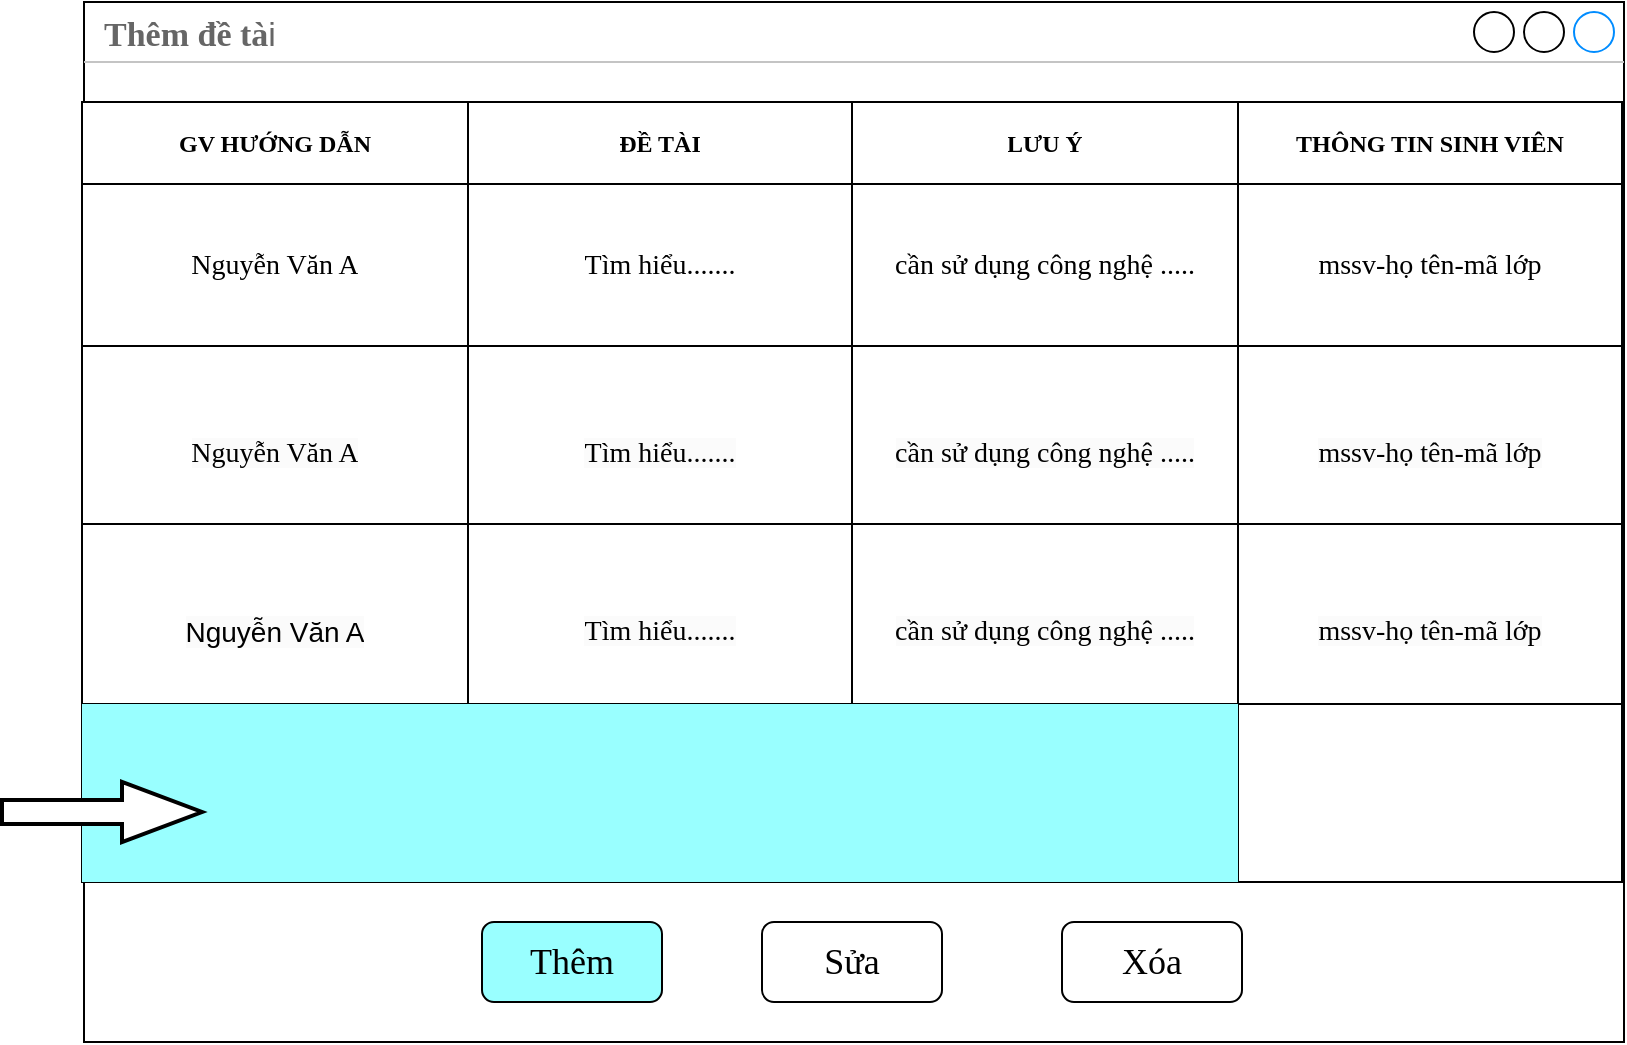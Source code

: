 <mxfile>
    <diagram name="Trang-1" id="mXl0iFtweLTwFif1j9I2">
        <mxGraphModel dx="1573" dy="563" grid="1" gridSize="10" guides="1" tooltips="1" connect="1" arrows="1" fold="1" page="1" pageScale="1" pageWidth="827" pageHeight="1169" math="0" shadow="0">
            <root>
                <mxCell id="0"/>
                <mxCell id="1" parent="0"/>
                <mxCell id="yWErit2ofoWWQuObFi4w-1" value="Window Title" style="strokeWidth=1;shadow=0;dashed=0;align=center;html=1;shape=mxgraph.mockup.containers.window;align=left;verticalAlign=top;spacingLeft=8;strokeColor2=#008cff;strokeColor3=#c4c4c4;fontColor=#666666;mainText=;fontSize=17;labelBackgroundColor=none;whiteSpace=wrap;" parent="1" vertex="1">
                    <mxGeometry x="140" y="90" width="550" height="380" as="geometry"/>
                </mxCell>
                <mxCell id="yWErit2ofoWWQuObFi4w-2" value="&lt;b&gt;&lt;font face=&quot;Times New Roman&quot;&gt;Thêm đề tà&lt;/font&gt;&lt;/b&gt;i" style="strokeWidth=1;shadow=0;dashed=0;align=center;html=1;shape=mxgraph.mockup.containers.window;align=left;verticalAlign=top;spacingLeft=8;strokeColor2=#008cff;strokeColor3=#c4c4c4;fontColor=#666666;mainText=;fontSize=17;labelBackgroundColor=none;whiteSpace=wrap;" parent="1" vertex="1">
                    <mxGeometry x="31" y="30" width="770" height="520" as="geometry"/>
                </mxCell>
                <mxCell id="yWErit2ofoWWQuObFi4w-3" value="" style="shape=table;startSize=0;container=1;collapsible=0;childLayout=tableLayout;" parent="1" vertex="1">
                    <mxGeometry x="30" y="80" width="770" height="390" as="geometry"/>
                </mxCell>
                <mxCell id="yWErit2ofoWWQuObFi4w-4" value="" style="shape=tableRow;horizontal=0;startSize=0;swimlaneHead=0;swimlaneBody=0;strokeColor=inherit;top=0;left=0;bottom=0;right=0;collapsible=0;dropTarget=0;fillColor=none;points=[[0,0.5],[1,0.5]];portConstraint=eastwest;" parent="yWErit2ofoWWQuObFi4w-3" vertex="1">
                    <mxGeometry width="770" height="41" as="geometry"/>
                </mxCell>
                <mxCell id="yWErit2ofoWWQuObFi4w-5" value="&lt;b&gt;&lt;font face=&quot;Times New Roman&quot;&gt;GV HƯỚNG DẪN&lt;/font&gt;&lt;/b&gt;" style="shape=partialRectangle;html=1;whiteSpace=wrap;connectable=0;strokeColor=inherit;overflow=hidden;fillColor=none;top=0;left=0;bottom=0;right=0;pointerEvents=1;" parent="yWErit2ofoWWQuObFi4w-4" vertex="1">
                    <mxGeometry width="193" height="41" as="geometry">
                        <mxRectangle width="193" height="41" as="alternateBounds"/>
                    </mxGeometry>
                </mxCell>
                <mxCell id="yWErit2ofoWWQuObFi4w-6" value="&lt;b&gt;&lt;font face=&quot;Times New Roman&quot;&gt;ĐỀ TÀI&lt;/font&gt;&lt;/b&gt;" style="shape=partialRectangle;html=1;whiteSpace=wrap;connectable=0;strokeColor=inherit;overflow=hidden;fillColor=none;top=0;left=0;bottom=0;right=0;pointerEvents=1;" parent="yWErit2ofoWWQuObFi4w-4" vertex="1">
                    <mxGeometry x="193" width="192" height="41" as="geometry">
                        <mxRectangle width="192" height="41" as="alternateBounds"/>
                    </mxGeometry>
                </mxCell>
                <mxCell id="yWErit2ofoWWQuObFi4w-7" value="&lt;b&gt;&lt;font face=&quot;Times New Roman&quot;&gt;LƯU Ý&lt;/font&gt;&lt;/b&gt;" style="shape=partialRectangle;html=1;whiteSpace=wrap;connectable=0;strokeColor=inherit;overflow=hidden;fillColor=none;top=0;left=0;bottom=0;right=0;pointerEvents=1;" parent="yWErit2ofoWWQuObFi4w-4" vertex="1">
                    <mxGeometry x="385" width="193" height="41" as="geometry">
                        <mxRectangle width="193" height="41" as="alternateBounds"/>
                    </mxGeometry>
                </mxCell>
                <mxCell id="yWErit2ofoWWQuObFi4w-8" value="&lt;b&gt;&lt;font face=&quot;Times New Roman&quot;&gt;THÔNG TIN SINH VIÊN&lt;/font&gt;&lt;/b&gt;" style="shape=partialRectangle;html=1;whiteSpace=wrap;connectable=0;strokeColor=inherit;overflow=hidden;fillColor=none;top=0;left=0;bottom=0;right=0;pointerEvents=1;" parent="yWErit2ofoWWQuObFi4w-4" vertex="1">
                    <mxGeometry x="578" width="192" height="41" as="geometry">
                        <mxRectangle width="192" height="41" as="alternateBounds"/>
                    </mxGeometry>
                </mxCell>
                <mxCell id="yWErit2ofoWWQuObFi4w-34" style="shape=tableRow;horizontal=0;startSize=0;swimlaneHead=0;swimlaneBody=0;strokeColor=inherit;top=0;left=0;bottom=0;right=0;collapsible=0;dropTarget=0;fillColor=none;points=[[0,0.5],[1,0.5]];portConstraint=eastwest;" parent="yWErit2ofoWWQuObFi4w-3" vertex="1">
                    <mxGeometry y="41" width="770" height="81" as="geometry"/>
                </mxCell>
                <mxCell id="yWErit2ofoWWQuObFi4w-35" value="&lt;font style=&quot;font-size: 14px;&quot; face=&quot;Times New Roman&quot;&gt;Nguyễn Văn A&lt;/font&gt;" style="shape=partialRectangle;html=1;whiteSpace=wrap;connectable=0;strokeColor=inherit;overflow=hidden;fillColor=none;top=0;left=0;bottom=0;right=0;pointerEvents=1;" parent="yWErit2ofoWWQuObFi4w-34" vertex="1">
                    <mxGeometry width="193" height="81" as="geometry">
                        <mxRectangle width="193" height="81" as="alternateBounds"/>
                    </mxGeometry>
                </mxCell>
                <mxCell id="yWErit2ofoWWQuObFi4w-36" value="&lt;font face=&quot;Times New Roman&quot; style=&quot;font-size: 14px;&quot;&gt;Tìm hiểu.......&lt;/font&gt;" style="shape=partialRectangle;html=1;whiteSpace=wrap;connectable=0;strokeColor=inherit;overflow=hidden;fillColor=none;top=0;left=0;bottom=0;right=0;pointerEvents=1;" parent="yWErit2ofoWWQuObFi4w-34" vertex="1">
                    <mxGeometry x="193" width="192" height="81" as="geometry">
                        <mxRectangle width="192" height="81" as="alternateBounds"/>
                    </mxGeometry>
                </mxCell>
                <mxCell id="yWErit2ofoWWQuObFi4w-37" value="&lt;font face=&quot;Times New Roman&quot; style=&quot;font-size: 14px;&quot;&gt;cần sử dụng công nghệ .....&lt;/font&gt;" style="shape=partialRectangle;html=1;whiteSpace=wrap;connectable=0;strokeColor=inherit;overflow=hidden;fillColor=none;top=0;left=0;bottom=0;right=0;pointerEvents=1;" parent="yWErit2ofoWWQuObFi4w-34" vertex="1">
                    <mxGeometry x="385" width="193" height="81" as="geometry">
                        <mxRectangle width="193" height="81" as="alternateBounds"/>
                    </mxGeometry>
                </mxCell>
                <mxCell id="yWErit2ofoWWQuObFi4w-38" value="&lt;font face=&quot;Times New Roman&quot; style=&quot;font-size: 14px;&quot;&gt;mssv-họ tên-mã lớp&lt;/font&gt;" style="shape=partialRectangle;html=1;whiteSpace=wrap;connectable=0;strokeColor=inherit;overflow=hidden;fillColor=none;top=0;left=0;bottom=0;right=0;pointerEvents=1;" parent="yWErit2ofoWWQuObFi4w-34" vertex="1">
                    <mxGeometry x="578" width="192" height="81" as="geometry">
                        <mxRectangle width="192" height="81" as="alternateBounds"/>
                    </mxGeometry>
                </mxCell>
                <mxCell id="yWErit2ofoWWQuObFi4w-10" value="" style="shape=tableRow;horizontal=0;startSize=0;swimlaneHead=0;swimlaneBody=0;strokeColor=inherit;top=0;left=0;bottom=0;right=0;collapsible=0;dropTarget=0;fillColor=none;points=[[0,0.5],[1,0.5]];portConstraint=eastwest;" parent="yWErit2ofoWWQuObFi4w-3" vertex="1">
                    <mxGeometry y="122" width="770" height="89" as="geometry"/>
                </mxCell>
                <mxCell id="yWErit2ofoWWQuObFi4w-11" value="&lt;font face=&quot;Times New Roman&quot; style=&quot;font-size: 14px;&quot;&gt;&lt;br&gt;&lt;span style=&quot;color: rgb(0, 0, 0); font-style: normal; font-variant-ligatures: normal; font-variant-caps: normal; font-weight: 400; letter-spacing: normal; orphans: 2; text-align: center; text-indent: 0px; text-transform: none; widows: 2; word-spacing: 0px; -webkit-text-stroke-width: 0px; background-color: rgb(251, 251, 251); text-decoration-thickness: initial; text-decoration-style: initial; text-decoration-color: initial; float: none; display: inline !important;&quot;&gt;Nguyễn Văn A&lt;/span&gt;&lt;br&gt;&lt;/font&gt;" style="shape=partialRectangle;html=1;whiteSpace=wrap;connectable=0;strokeColor=inherit;overflow=hidden;fillColor=none;top=0;left=0;bottom=0;right=0;pointerEvents=1;" parent="yWErit2ofoWWQuObFi4w-10" vertex="1">
                    <mxGeometry width="193" height="89" as="geometry">
                        <mxRectangle width="193" height="89" as="alternateBounds"/>
                    </mxGeometry>
                </mxCell>
                <mxCell id="yWErit2ofoWWQuObFi4w-12" value="&lt;font face=&quot;Times New Roman&quot; style=&quot;font-size: 14px;&quot;&gt;&lt;br&gt;&lt;span style=&quot;color: rgb(0, 0, 0); font-style: normal; font-variant-ligatures: normal; font-variant-caps: normal; font-weight: 400; letter-spacing: normal; orphans: 2; text-align: center; text-indent: 0px; text-transform: none; widows: 2; word-spacing: 0px; -webkit-text-stroke-width: 0px; background-color: rgb(251, 251, 251); text-decoration-thickness: initial; text-decoration-style: initial; text-decoration-color: initial; float: none; display: inline !important;&quot;&gt;Tìm hiểu.......&lt;/span&gt;&lt;br&gt;&lt;/font&gt;" style="shape=partialRectangle;html=1;whiteSpace=wrap;connectable=0;strokeColor=inherit;overflow=hidden;fillColor=none;top=0;left=0;bottom=0;right=0;pointerEvents=1;" parent="yWErit2ofoWWQuObFi4w-10" vertex="1">
                    <mxGeometry x="193" width="192" height="89" as="geometry">
                        <mxRectangle width="192" height="89" as="alternateBounds"/>
                    </mxGeometry>
                </mxCell>
                <mxCell id="yWErit2ofoWWQuObFi4w-13" value="&lt;font face=&quot;Times New Roman&quot; style=&quot;font-size: 14px;&quot;&gt;&lt;br&gt;&lt;span style=&quot;color: rgb(0, 0, 0); font-style: normal; font-variant-ligatures: normal; font-variant-caps: normal; font-weight: 400; letter-spacing: normal; orphans: 2; text-align: center; text-indent: 0px; text-transform: none; widows: 2; word-spacing: 0px; -webkit-text-stroke-width: 0px; background-color: rgb(251, 251, 251); text-decoration-thickness: initial; text-decoration-style: initial; text-decoration-color: initial; float: none; display: inline !important;&quot;&gt;cần sử dụng công nghệ .....&lt;/span&gt;&lt;br&gt;&lt;/font&gt;" style="shape=partialRectangle;html=1;whiteSpace=wrap;connectable=0;strokeColor=inherit;overflow=hidden;fillColor=none;top=0;left=0;bottom=0;right=0;pointerEvents=1;" parent="yWErit2ofoWWQuObFi4w-10" vertex="1">
                    <mxGeometry x="385" width="193" height="89" as="geometry">
                        <mxRectangle width="193" height="89" as="alternateBounds"/>
                    </mxGeometry>
                </mxCell>
                <mxCell id="yWErit2ofoWWQuObFi4w-14" value="&lt;font face=&quot;Times New Roman&quot; style=&quot;font-size: 14px;&quot;&gt;&lt;br&gt;&lt;span style=&quot;color: rgb(0, 0, 0); font-style: normal; font-variant-ligatures: normal; font-variant-caps: normal; font-weight: 400; letter-spacing: normal; orphans: 2; text-align: center; text-indent: 0px; text-transform: none; widows: 2; word-spacing: 0px; -webkit-text-stroke-width: 0px; background-color: rgb(251, 251, 251); text-decoration-thickness: initial; text-decoration-style: initial; text-decoration-color: initial; float: none; display: inline !important;&quot;&gt;mssv-họ tên-mã lớp&lt;/span&gt;&lt;br&gt;&lt;/font&gt;" style="shape=partialRectangle;html=1;whiteSpace=wrap;connectable=0;strokeColor=inherit;overflow=hidden;fillColor=none;top=0;left=0;bottom=0;right=0;pointerEvents=1;" parent="yWErit2ofoWWQuObFi4w-10" vertex="1">
                    <mxGeometry x="578" width="192" height="89" as="geometry">
                        <mxRectangle width="192" height="89" as="alternateBounds"/>
                    </mxGeometry>
                </mxCell>
                <mxCell id="yWErit2ofoWWQuObFi4w-16" value="" style="shape=tableRow;horizontal=0;startSize=0;swimlaneHead=0;swimlaneBody=0;strokeColor=inherit;top=0;left=0;bottom=0;right=0;collapsible=0;dropTarget=0;fillColor=none;points=[[0,0.5],[1,0.5]];portConstraint=eastwest;" parent="yWErit2ofoWWQuObFi4w-3" vertex="1">
                    <mxGeometry y="211" width="770" height="90" as="geometry"/>
                </mxCell>
                <mxCell id="yWErit2ofoWWQuObFi4w-17" value="&lt;font style=&quot;font-size: 14px;&quot;&gt;&lt;br&gt;&lt;span style=&quot;color: rgb(0, 0, 0); font-family: Helvetica; font-style: normal; font-variant-ligatures: normal; font-variant-caps: normal; font-weight: 400; letter-spacing: normal; orphans: 2; text-align: center; text-indent: 0px; text-transform: none; widows: 2; word-spacing: 0px; -webkit-text-stroke-width: 0px; background-color: rgb(251, 251, 251); text-decoration-thickness: initial; text-decoration-style: initial; text-decoration-color: initial; float: none; display: inline !important;&quot;&gt;Nguyễn Văn A&lt;/span&gt;&lt;br&gt;&lt;/font&gt;" style="shape=partialRectangle;html=1;whiteSpace=wrap;connectable=0;strokeColor=inherit;overflow=hidden;fillColor=none;top=0;left=0;bottom=0;right=0;pointerEvents=1;" parent="yWErit2ofoWWQuObFi4w-16" vertex="1">
                    <mxGeometry width="193" height="90" as="geometry">
                        <mxRectangle width="193" height="90" as="alternateBounds"/>
                    </mxGeometry>
                </mxCell>
                <mxCell id="yWErit2ofoWWQuObFi4w-18" value="&lt;font face=&quot;Times New Roman&quot; style=&quot;font-size: 14px;&quot;&gt;&lt;br&gt;&lt;br style=&quot;border-color: var(--border-color); color: rgb(0, 0, 0); font-style: normal; font-variant-ligatures: normal; font-variant-caps: normal; font-weight: 400; letter-spacing: normal; orphans: 2; text-align: center; text-indent: 0px; text-transform: none; widows: 2; word-spacing: 0px; -webkit-text-stroke-width: 0px; background-color: rgb(251, 251, 251); text-decoration-thickness: initial; text-decoration-style: initial; text-decoration-color: initial;&quot;&gt;&lt;span style=&quot;border-color: var(--border-color); color: rgb(0, 0, 0); font-style: normal; font-variant-ligatures: normal; font-variant-caps: normal; font-weight: 400; letter-spacing: normal; orphans: 2; text-align: center; text-indent: 0px; text-transform: none; widows: 2; word-spacing: 0px; -webkit-text-stroke-width: 0px; text-decoration-thickness: initial; text-decoration-style: initial; text-decoration-color: initial; background-color: rgb(251, 251, 251); float: none; display: inline !important;&quot;&gt;Tìm hiểu.......&lt;/span&gt;&lt;br style=&quot;border-color: var(--border-color); color: rgb(0, 0, 0); font-style: normal; font-variant-ligatures: normal; font-variant-caps: normal; font-weight: 400; letter-spacing: normal; orphans: 2; text-align: center; text-indent: 0px; text-transform: none; widows: 2; word-spacing: 0px; -webkit-text-stroke-width: 0px; background-color: rgb(251, 251, 251); text-decoration-thickness: initial; text-decoration-style: initial; text-decoration-color: initial;&quot;&gt;&lt;br&gt;&lt;/font&gt;" style="shape=partialRectangle;html=1;whiteSpace=wrap;connectable=0;strokeColor=inherit;overflow=hidden;fillColor=none;top=0;left=0;bottom=0;right=0;pointerEvents=1;" parent="yWErit2ofoWWQuObFi4w-16" vertex="1">
                    <mxGeometry x="193" width="192" height="90" as="geometry">
                        <mxRectangle width="192" height="90" as="alternateBounds"/>
                    </mxGeometry>
                </mxCell>
                <mxCell id="yWErit2ofoWWQuObFi4w-19" value="&lt;font face=&quot;Times New Roman&quot; style=&quot;font-size: 14px;&quot;&gt;&lt;br&gt;&lt;span style=&quot;color: rgb(0, 0, 0); font-style: normal; font-variant-ligatures: normal; font-variant-caps: normal; font-weight: 400; letter-spacing: normal; orphans: 2; text-align: center; text-indent: 0px; text-transform: none; widows: 2; word-spacing: 0px; -webkit-text-stroke-width: 0px; background-color: rgb(251, 251, 251); text-decoration-thickness: initial; text-decoration-style: initial; text-decoration-color: initial; float: none; display: inline !important;&quot;&gt;cần sử dụng công nghệ .....&lt;/span&gt;&lt;br&gt;&lt;/font&gt;" style="shape=partialRectangle;html=1;whiteSpace=wrap;connectable=0;strokeColor=inherit;overflow=hidden;fillColor=none;top=0;left=0;bottom=0;right=0;pointerEvents=1;" parent="yWErit2ofoWWQuObFi4w-16" vertex="1">
                    <mxGeometry x="385" width="193" height="90" as="geometry">
                        <mxRectangle width="193" height="90" as="alternateBounds"/>
                    </mxGeometry>
                </mxCell>
                <mxCell id="yWErit2ofoWWQuObFi4w-20" value="&lt;font face=&quot;Times New Roman&quot; style=&quot;font-size: 14px;&quot;&gt;&lt;br&gt;&lt;span style=&quot;color: rgb(0, 0, 0); font-style: normal; font-variant-ligatures: normal; font-variant-caps: normal; font-weight: 400; letter-spacing: normal; orphans: 2; text-align: center; text-indent: 0px; text-transform: none; widows: 2; word-spacing: 0px; -webkit-text-stroke-width: 0px; background-color: rgb(251, 251, 251); text-decoration-thickness: initial; text-decoration-style: initial; text-decoration-color: initial; float: none; display: inline !important;&quot;&gt;mssv-họ tên-mã lớp&lt;/span&gt;&lt;br&gt;&lt;/font&gt;" style="shape=partialRectangle;html=1;whiteSpace=wrap;connectable=0;strokeColor=inherit;overflow=hidden;fillColor=none;top=0;left=0;bottom=0;right=0;pointerEvents=1;" parent="yWErit2ofoWWQuObFi4w-16" vertex="1">
                    <mxGeometry x="578" width="192" height="90" as="geometry">
                        <mxRectangle width="192" height="90" as="alternateBounds"/>
                    </mxGeometry>
                </mxCell>
                <mxCell id="yWErit2ofoWWQuObFi4w-22" value="" style="shape=tableRow;horizontal=0;startSize=0;swimlaneHead=0;swimlaneBody=0;strokeColor=inherit;top=0;left=0;bottom=0;right=0;collapsible=0;dropTarget=0;fillColor=none;points=[[0,0.5],[1,0.5]];portConstraint=eastwest;" parent="yWErit2ofoWWQuObFi4w-3" vertex="1">
                    <mxGeometry y="301" width="770" height="89" as="geometry"/>
                </mxCell>
                <mxCell id="yWErit2ofoWWQuObFi4w-23" value="" style="shape=partialRectangle;html=1;whiteSpace=wrap;connectable=0;strokeColor=inherit;overflow=hidden;fillColor=#99FFFF;top=0;left=0;bottom=0;right=0;pointerEvents=1;" parent="yWErit2ofoWWQuObFi4w-22" vertex="1">
                    <mxGeometry width="193" height="89" as="geometry">
                        <mxRectangle width="193" height="89" as="alternateBounds"/>
                    </mxGeometry>
                </mxCell>
                <mxCell id="yWErit2ofoWWQuObFi4w-24" value="" style="shape=partialRectangle;html=1;whiteSpace=wrap;connectable=0;strokeColor=inherit;overflow=hidden;fillColor=#99FFFF;top=0;left=0;bottom=0;right=0;pointerEvents=1;" parent="yWErit2ofoWWQuObFi4w-22" vertex="1">
                    <mxGeometry x="193" width="192" height="89" as="geometry">
                        <mxRectangle width="192" height="89" as="alternateBounds"/>
                    </mxGeometry>
                </mxCell>
                <mxCell id="yWErit2ofoWWQuObFi4w-25" value="" style="shape=partialRectangle;html=1;whiteSpace=wrap;connectable=0;strokeColor=inherit;overflow=hidden;fillColor=#99FFFF;top=0;left=0;bottom=0;right=0;pointerEvents=1;" parent="yWErit2ofoWWQuObFi4w-22" vertex="1">
                    <mxGeometry x="385" width="193" height="89" as="geometry">
                        <mxRectangle width="193" height="89" as="alternateBounds"/>
                    </mxGeometry>
                </mxCell>
                <mxCell id="yWErit2ofoWWQuObFi4w-26" value="" style="shape=partialRectangle;html=1;whiteSpace=wrap;connectable=0;strokeColor=inherit;overflow=hidden;fillColor=none;top=0;left=0;bottom=0;right=0;pointerEvents=1;" parent="yWErit2ofoWWQuObFi4w-22" vertex="1">
                    <mxGeometry x="578" width="192" height="89" as="geometry">
                        <mxRectangle width="192" height="89" as="alternateBounds"/>
                    </mxGeometry>
                </mxCell>
                <mxCell id="yWErit2ofoWWQuObFi4w-58" value="&lt;font style=&quot;font-size: 18px;&quot; face=&quot;Times New Roman&quot;&gt;Thêm&lt;/font&gt;" style="rounded=1;whiteSpace=wrap;html=1;fillColor=#99FFFF;" parent="1" vertex="1">
                    <mxGeometry x="230" y="490" width="90" height="40" as="geometry"/>
                </mxCell>
                <mxCell id="yWErit2ofoWWQuObFi4w-59" value="&lt;font style=&quot;font-size: 18px;&quot; face=&quot;Times New Roman&quot;&gt;Sửa&lt;/font&gt;" style="rounded=1;whiteSpace=wrap;html=1;" parent="1" vertex="1">
                    <mxGeometry x="370" y="490" width="90" height="40" as="geometry"/>
                </mxCell>
                <mxCell id="yWErit2ofoWWQuObFi4w-63" value="&lt;font face=&quot;Times New Roman&quot; style=&quot;font-size: 18px;&quot;&gt;Xóa&lt;/font&gt;" style="rounded=1;whiteSpace=wrap;html=1;" parent="1" vertex="1">
                    <mxGeometry x="520" y="490" width="90" height="40" as="geometry"/>
                </mxCell>
                <mxCell id="yWErit2ofoWWQuObFi4w-68" value="" style="verticalLabelPosition=bottom;verticalAlign=top;html=1;strokeWidth=2;shape=mxgraph.arrows2.arrow;dy=0.6;dx=40;notch=0;" parent="1" vertex="1">
                    <mxGeometry x="-10" y="420" width="100" height="30" as="geometry"/>
                </mxCell>
            </root>
        </mxGraphModel>
    </diagram>
</mxfile>